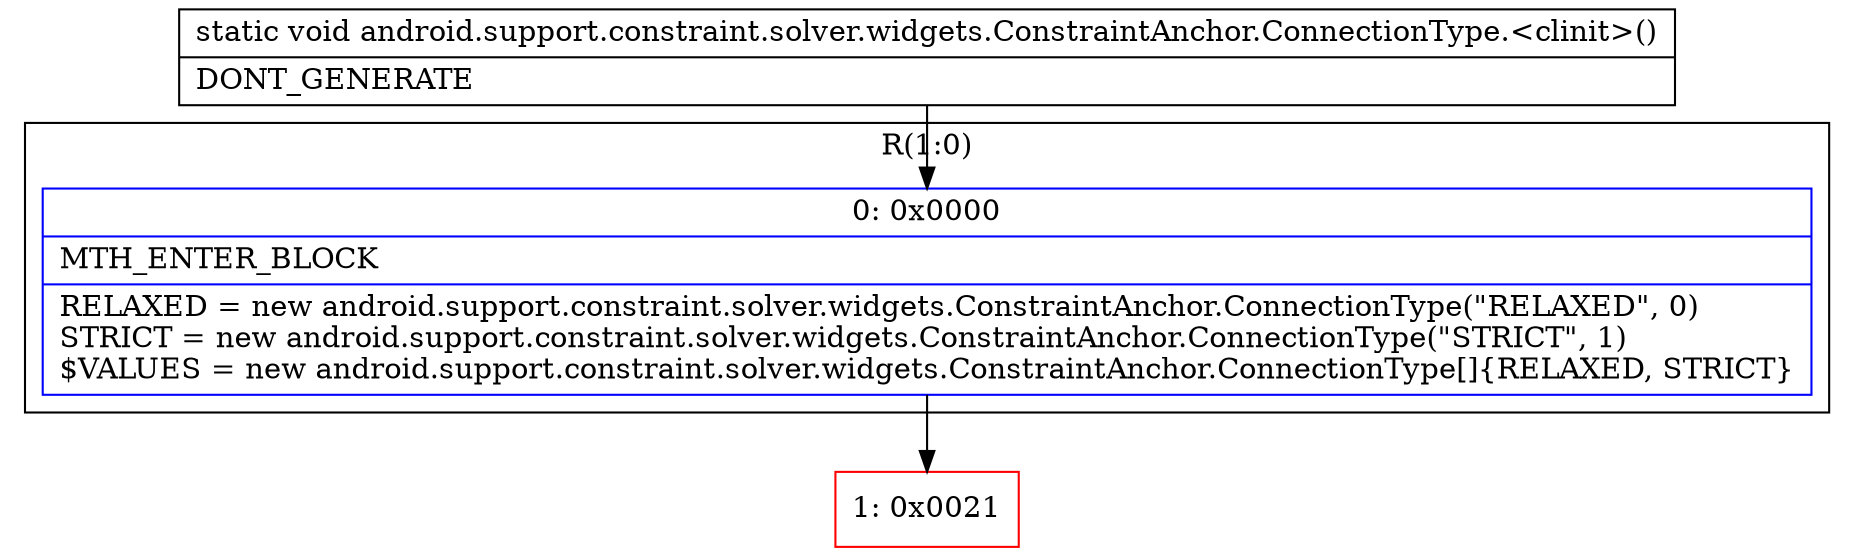 digraph "CFG forandroid.support.constraint.solver.widgets.ConstraintAnchor.ConnectionType.\<clinit\>()V" {
subgraph cluster_Region_317927205 {
label = "R(1:0)";
node [shape=record,color=blue];
Node_0 [shape=record,label="{0\:\ 0x0000|MTH_ENTER_BLOCK\l|RELAXED = new android.support.constraint.solver.widgets.ConstraintAnchor.ConnectionType(\"RELAXED\", 0)\lSTRICT = new android.support.constraint.solver.widgets.ConstraintAnchor.ConnectionType(\"STRICT\", 1)\l$VALUES = new android.support.constraint.solver.widgets.ConstraintAnchor.ConnectionType[]\{RELAXED, STRICT\}\l}"];
}
Node_1 [shape=record,color=red,label="{1\:\ 0x0021}"];
MethodNode[shape=record,label="{static void android.support.constraint.solver.widgets.ConstraintAnchor.ConnectionType.\<clinit\>()  | DONT_GENERATE\l}"];
MethodNode -> Node_0;
Node_0 -> Node_1;
}

